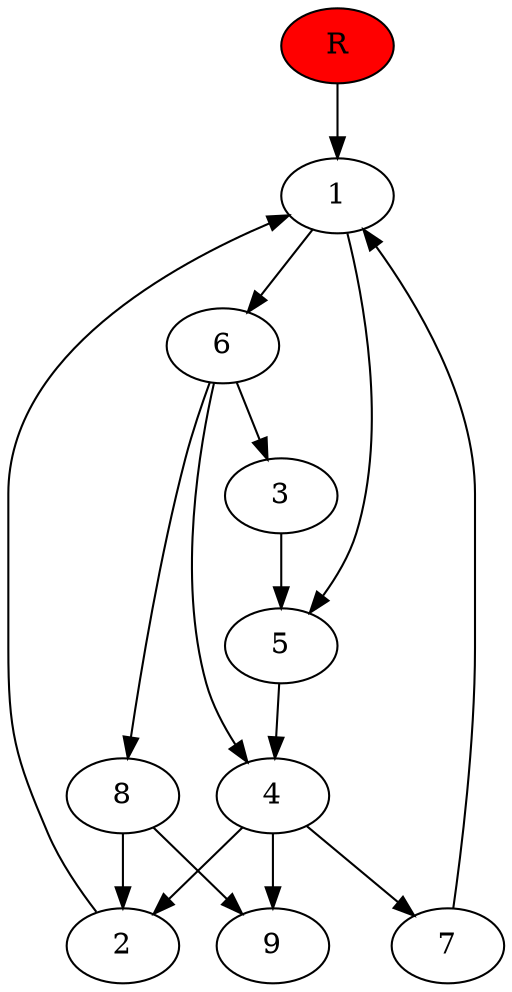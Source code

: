 digraph prb26933 {
	1
	2
	3
	4
	5
	6
	7
	8
	R [fillcolor="#ff0000" style=filled]
	1 -> 5
	1 -> 6
	2 -> 1
	3 -> 5
	4 -> 2
	4 -> 7
	4 -> 9
	5 -> 4
	6 -> 3
	6 -> 4
	6 -> 8
	7 -> 1
	8 -> 2
	8 -> 9
	R -> 1
}

